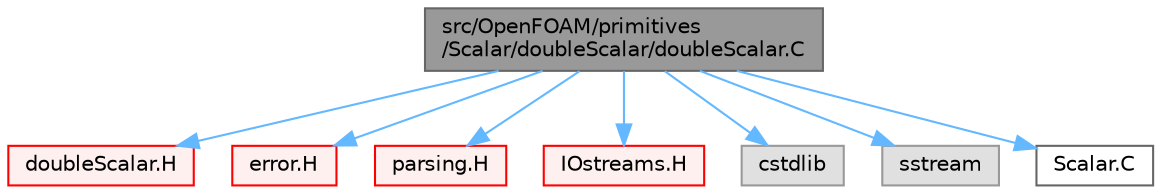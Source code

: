 digraph "src/OpenFOAM/primitives/Scalar/doubleScalar/doubleScalar.C"
{
 // LATEX_PDF_SIZE
  bgcolor="transparent";
  edge [fontname=Helvetica,fontsize=10,labelfontname=Helvetica,labelfontsize=10];
  node [fontname=Helvetica,fontsize=10,shape=box,height=0.2,width=0.4];
  Node1 [id="Node000001",label="src/OpenFOAM/primitives\l/Scalar/doubleScalar/doubleScalar.C",height=0.2,width=0.4,color="gray40", fillcolor="grey60", style="filled", fontcolor="black",tooltip=" "];
  Node1 -> Node2 [id="edge1_Node000001_Node000002",color="steelblue1",style="solid",tooltip=" "];
  Node2 [id="Node000002",label="doubleScalar.H",height=0.2,width=0.4,color="red", fillcolor="#FFF0F0", style="filled",URL="$doubleScalar_8H.html",tooltip=" "];
  Node1 -> Node31 [id="edge2_Node000001_Node000031",color="steelblue1",style="solid",tooltip=" "];
  Node31 [id="Node000031",label="error.H",height=0.2,width=0.4,color="red", fillcolor="#FFF0F0", style="filled",URL="$error_8H.html",tooltip=" "];
  Node1 -> Node69 [id="edge3_Node000001_Node000069",color="steelblue1",style="solid",tooltip=" "];
  Node69 [id="Node000069",label="parsing.H",height=0.2,width=0.4,color="red", fillcolor="#FFF0F0", style="filled",URL="$parsing_8H.html",tooltip=" "];
  Node1 -> Node107 [id="edge4_Node000001_Node000107",color="steelblue1",style="solid",tooltip=" "];
  Node107 [id="Node000107",label="IOstreams.H",height=0.2,width=0.4,color="red", fillcolor="#FFF0F0", style="filled",URL="$IOstreams_8H.html",tooltip="Useful combination of include files which define Sin, Sout and Serr and the use of IO streams general..."];
  Node1 -> Node10 [id="edge5_Node000001_Node000010",color="steelblue1",style="solid",tooltip=" "];
  Node10 [id="Node000010",label="cstdlib",height=0.2,width=0.4,color="grey60", fillcolor="#E0E0E0", style="filled",tooltip=" "];
  Node1 -> Node127 [id="edge6_Node000001_Node000127",color="steelblue1",style="solid",tooltip=" "];
  Node127 [id="Node000127",label="sstream",height=0.2,width=0.4,color="grey60", fillcolor="#E0E0E0", style="filled",tooltip=" "];
  Node1 -> Node128 [id="edge7_Node000001_Node000128",color="steelblue1",style="solid",tooltip=" "];
  Node128 [id="Node000128",label="Scalar.C",height=0.2,width=0.4,color="grey40", fillcolor="white", style="filled",URL="$Scalar_8C.html",tooltip=" "];
}

